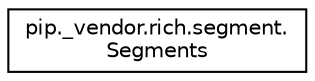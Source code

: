 digraph "Graphical Class Hierarchy"
{
 // LATEX_PDF_SIZE
  edge [fontname="Helvetica",fontsize="10",labelfontname="Helvetica",labelfontsize="10"];
  node [fontname="Helvetica",fontsize="10",shape=record];
  rankdir="LR";
  Node0 [label="pip._vendor.rich.segment.\lSegments",height=0.2,width=0.4,color="black", fillcolor="white", style="filled",URL="$classpip_1_1__vendor_1_1rich_1_1segment_1_1Segments.html",tooltip=" "];
}

